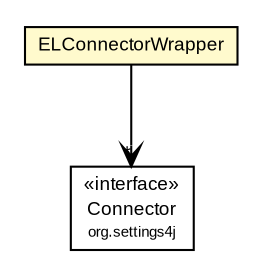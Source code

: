 #!/usr/local/bin/dot
#
# Class diagram 
# Generated by UMLGraph version R5_6-24-gf6e263 (http://www.umlgraph.org/)
#

digraph G {
	edge [fontname="arial",fontsize=10,labelfontname="arial",labelfontsize=10];
	node [fontname="arial",fontsize=10,shape=plaintext];
	nodesep=0.25;
	ranksep=0.5;
	// org.settings4j.Connector
	c2498 [label=<<table title="org.settings4j.Connector" border="0" cellborder="1" cellspacing="0" cellpadding="2" port="p" href="../Connector.html">
		<tr><td><table border="0" cellspacing="0" cellpadding="1">
<tr><td align="center" balign="center"> &#171;interface&#187; </td></tr>
<tr><td align="center" balign="center"> Connector </td></tr>
<tr><td align="center" balign="center"><font point-size="7.0"> org.settings4j </font></td></tr>
		</table></td></tr>
		</table>>, URL="../Connector.html", fontname="arial", fontcolor="black", fontsize=9.0];
	// org.settings4j.util.ELConnectorWrapper
	c2532 [label=<<table title="org.settings4j.util.ELConnectorWrapper" border="0" cellborder="1" cellspacing="0" cellpadding="2" port="p" bgcolor="lemonChiffon" href="./ELConnectorWrapper.html">
		<tr><td><table border="0" cellspacing="0" cellpadding="1">
<tr><td align="center" balign="center"> ELConnectorWrapper </td></tr>
		</table></td></tr>
		</table>>, URL="./ELConnectorWrapper.html", fontname="arial", fontcolor="black", fontsize=9.0];
	// org.settings4j.util.ELConnectorWrapper NAVASSOC org.settings4j.Connector
	c2532:p -> c2498:p [taillabel="", label="", headlabel="*", fontname="arial", fontcolor="black", fontsize=10.0, color="black", arrowhead=open];
}

